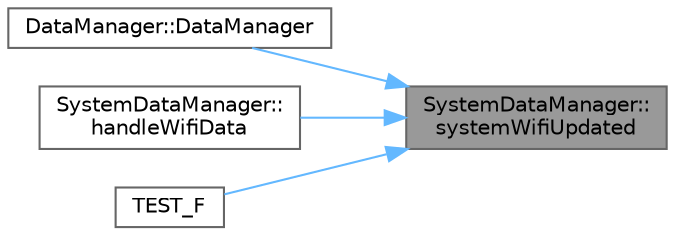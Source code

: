 digraph "SystemDataManager::systemWifiUpdated"
{
 // LATEX_PDF_SIZE
  bgcolor="transparent";
  edge [fontname=Helvetica,fontsize=10,labelfontname=Helvetica,labelfontsize=10];
  node [fontname=Helvetica,fontsize=10,shape=box,height=0.2,width=0.4];
  rankdir="RL";
  Node1 [id="Node000001",label="SystemDataManager::\lsystemWifiUpdated",height=0.2,width=0.4,color="gray40", fillcolor="grey60", style="filled", fontcolor="black",tooltip=" "];
  Node1 -> Node2 [id="edge1_Node000001_Node000002",dir="back",color="steelblue1",style="solid",tooltip=" "];
  Node2 [id="Node000002",label="DataManager::DataManager",height=0.2,width=0.4,color="grey40", fillcolor="white", style="filled",URL="$classDataManager.html#affb37dc13db06ecf6853c9fa25e5ed7a",tooltip="Construct a new DataManager::DataManager object."];
  Node1 -> Node3 [id="edge2_Node000001_Node000003",dir="back",color="steelblue1",style="solid",tooltip=" "];
  Node3 [id="Node000003",label="SystemDataManager::\lhandleWifiData",height=0.2,width=0.4,color="grey40", fillcolor="white", style="filled",URL="$classSystemDataManager.html#a7ad861f3ee72f7b152026b24624091de",tooltip="Handle WiFi data."];
  Node1 -> Node4 [id="edge3_Node000001_Node000004",dir="back",color="steelblue1",style="solid",tooltip=" "];
  Node4 [id="Node000004",label="TEST_F",height=0.2,width=0.4,color="grey40", fillcolor="white", style="filled",URL="$test__SystemDataManager_8cpp.html#aa50e76487a994e728087b96e1518690e",tooltip="Ensures that the time data emits a signal when changed."];
}
